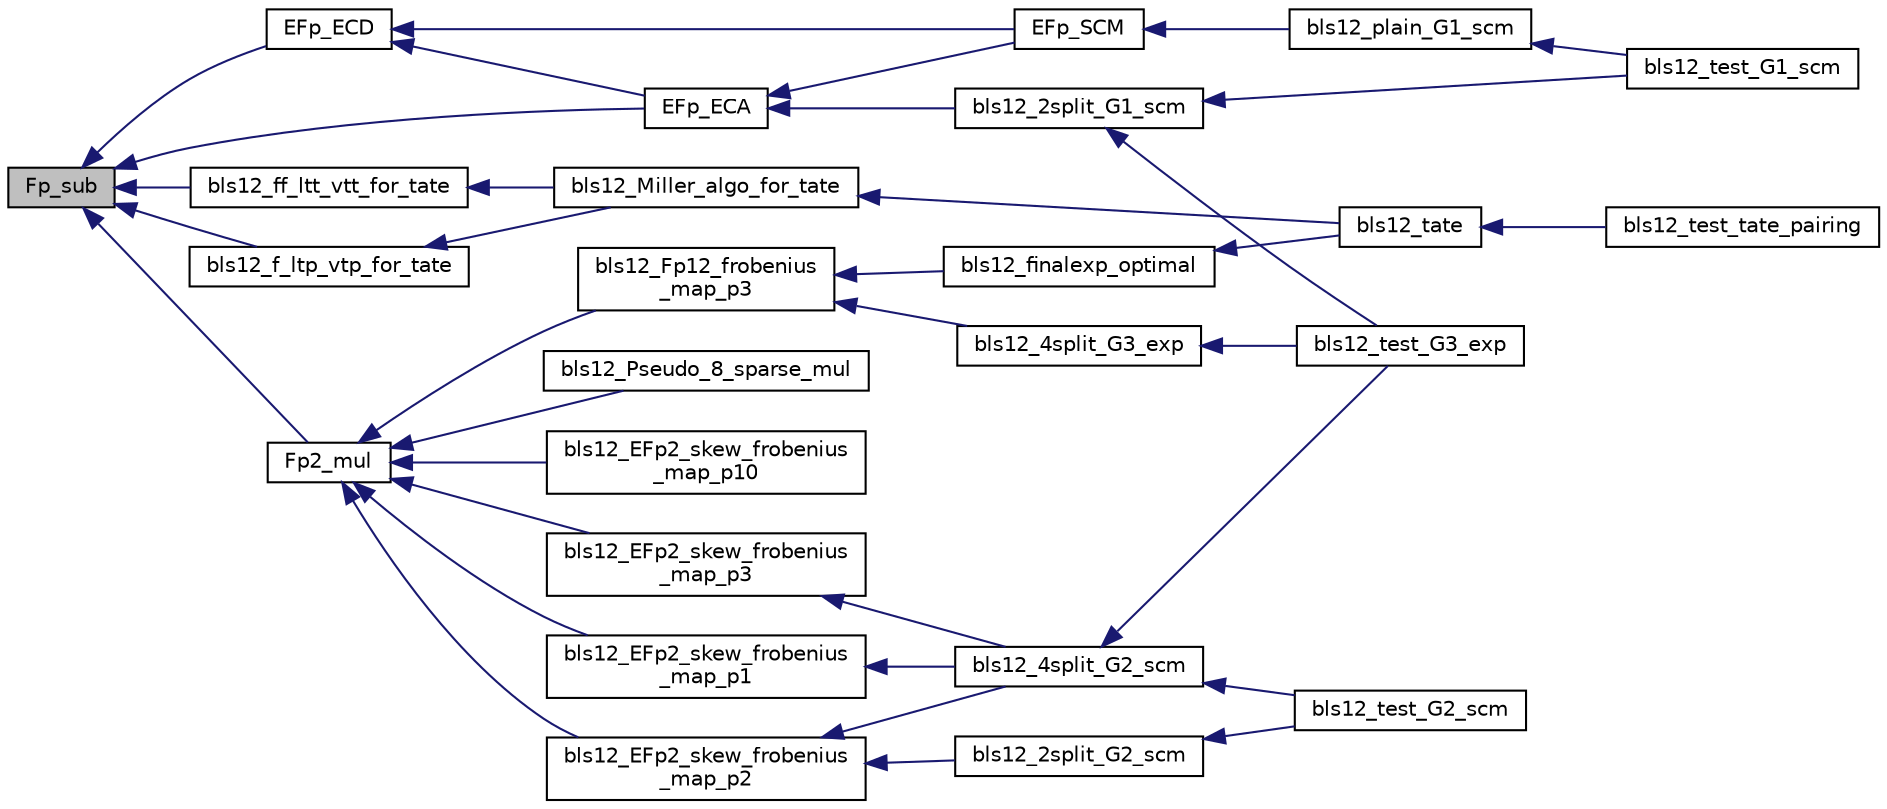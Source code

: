 digraph "Fp_sub"
{
  edge [fontname="Helvetica",fontsize="10",labelfontname="Helvetica",labelfontsize="10"];
  node [fontname="Helvetica",fontsize="10",shape=record];
  rankdir="LR";
  Node429 [label="Fp_sub",height=0.2,width=0.4,color="black", fillcolor="grey75", style="filled", fontcolor="black"];
  Node429 -> Node430 [dir="back",color="midnightblue",fontsize="10",style="solid",fontname="Helvetica"];
  Node430 [label="bls12_f_ltp_vtp_for_tate",height=0.2,width=0.4,color="black", fillcolor="white", style="filled",URL="$bls12__line__tate_8h.html#a1f80689fc6980972d6a85828147271a9"];
  Node430 -> Node431 [dir="back",color="midnightblue",fontsize="10",style="solid",fontname="Helvetica"];
  Node431 [label="bls12_Miller_algo_for_tate",height=0.2,width=0.4,color="black", fillcolor="white", style="filled",URL="$bls12__miller__tate_8h.html#a3e6c2d9558c05e1ab32f2c67b03287d5"];
  Node431 -> Node432 [dir="back",color="midnightblue",fontsize="10",style="solid",fontname="Helvetica"];
  Node432 [label="bls12_tate",height=0.2,width=0.4,color="black", fillcolor="white", style="filled",URL="$bls12__pairings_8h.html#a83edc7fcbac2490ab67a1e6f746bdd68"];
  Node432 -> Node433 [dir="back",color="midnightblue",fontsize="10",style="solid",fontname="Helvetica"];
  Node433 [label="bls12_test_tate_pairing",height=0.2,width=0.4,color="black", fillcolor="white", style="filled",URL="$bls12__test__pairings_8h.html#aab7376446062228691c95fa9ea45da9b"];
  Node429 -> Node434 [dir="back",color="midnightblue",fontsize="10",style="solid",fontname="Helvetica"];
  Node434 [label="bls12_ff_ltt_vtt_for_tate",height=0.2,width=0.4,color="black", fillcolor="white", style="filled",URL="$bls12__line__tate_8h.html#a91895df9737048f5ac59ee81633aa247"];
  Node434 -> Node431 [dir="back",color="midnightblue",fontsize="10",style="solid",fontname="Helvetica"];
  Node429 -> Node435 [dir="back",color="midnightblue",fontsize="10",style="solid",fontname="Helvetica"];
  Node435 [label="EFp_ECA",height=0.2,width=0.4,color="black", fillcolor="white", style="filled",URL="$bn__efp_8h.html#a4b290a91bf913cf38dffee13f1db784b"];
  Node435 -> Node436 [dir="back",color="midnightblue",fontsize="10",style="solid",fontname="Helvetica"];
  Node436 [label="bls12_2split_G1_scm",height=0.2,width=0.4,color="black", fillcolor="white", style="filled",URL="$bls12__scm_8h.html#aae42e6e607e5af6339f4fc74acd931e3"];
  Node436 -> Node437 [dir="back",color="midnightblue",fontsize="10",style="solid",fontname="Helvetica"];
  Node437 [label="bls12_test_G1_scm",height=0.2,width=0.4,color="black", fillcolor="white", style="filled",URL="$bls12__test__pairings_8h.html#a3c1bc0bfce563a5be5d1c93c4b14ea9a"];
  Node436 -> Node438 [dir="back",color="midnightblue",fontsize="10",style="solid",fontname="Helvetica"];
  Node438 [label="bls12_test_G3_exp",height=0.2,width=0.4,color="black", fillcolor="white", style="filled",URL="$bls12__test__pairings_8h.html#a084d9bc232ef377fb2baa2fdb19686b2"];
  Node435 -> Node439 [dir="back",color="midnightblue",fontsize="10",style="solid",fontname="Helvetica"];
  Node439 [label="EFp_SCM",height=0.2,width=0.4,color="black", fillcolor="white", style="filled",URL="$bn__efp_8h.html#a39968088354e07b3bff879ea6ce7eea3"];
  Node439 -> Node440 [dir="back",color="midnightblue",fontsize="10",style="solid",fontname="Helvetica"];
  Node440 [label="bls12_plain_G1_scm",height=0.2,width=0.4,color="black", fillcolor="white", style="filled",URL="$bls12__scm_8h.html#ab42ad3cac9466541c248ac236a74159f"];
  Node440 -> Node437 [dir="back",color="midnightblue",fontsize="10",style="solid",fontname="Helvetica"];
  Node429 -> Node441 [dir="back",color="midnightblue",fontsize="10",style="solid",fontname="Helvetica"];
  Node441 [label="EFp_ECD",height=0.2,width=0.4,color="black", fillcolor="white", style="filled",URL="$bn__efp_8h.html#a9ba98cee075d39257ea190cbe340dec5"];
  Node441 -> Node435 [dir="back",color="midnightblue",fontsize="10",style="solid",fontname="Helvetica"];
  Node441 -> Node439 [dir="back",color="midnightblue",fontsize="10",style="solid",fontname="Helvetica"];
  Node429 -> Node442 [dir="back",color="midnightblue",fontsize="10",style="solid",fontname="Helvetica"];
  Node442 [label="Fp2_mul",height=0.2,width=0.4,color="black", fillcolor="white", style="filled",URL="$bn__fp2_8h.html#ae50d2c78465c0e5b292d3f702026edd1"];
  Node442 -> Node443 [dir="back",color="midnightblue",fontsize="10",style="solid",fontname="Helvetica"];
  Node443 [label="bls12_Fp12_frobenius\l_map_p3",height=0.2,width=0.4,color="black", fillcolor="white", style="filled",URL="$bls12__frobenius_8h.html#a8b383bddc2f7f902a85b73bea5d9d44d"];
  Node443 -> Node444 [dir="back",color="midnightblue",fontsize="10",style="solid",fontname="Helvetica"];
  Node444 [label="bls12_4split_G3_exp",height=0.2,width=0.4,color="black", fillcolor="white", style="filled",URL="$bls12___g3__exp_8h.html#a9664a6d82c05d087c7e9cf80b657311d"];
  Node444 -> Node438 [dir="back",color="midnightblue",fontsize="10",style="solid",fontname="Helvetica"];
  Node443 -> Node445 [dir="back",color="midnightblue",fontsize="10",style="solid",fontname="Helvetica"];
  Node445 [label="bls12_finalexp_optimal",height=0.2,width=0.4,color="black", fillcolor="white", style="filled",URL="$bls12__finalexp_8h.html#a7ebeae6dd8ceff07d604ddb47a9cd2a1"];
  Node445 -> Node432 [dir="back",color="midnightblue",fontsize="10",style="solid",fontname="Helvetica"];
  Node442 -> Node446 [dir="back",color="midnightblue",fontsize="10",style="solid",fontname="Helvetica"];
  Node446 [label="bls12_Pseudo_8_sparse_mul",height=0.2,width=0.4,color="black", fillcolor="white", style="filled",URL="$bls12__p8sparse_8h.html#a12e66a107c192d4b73a29140c2a6d97d"];
  Node442 -> Node447 [dir="back",color="midnightblue",fontsize="10",style="solid",fontname="Helvetica"];
  Node447 [label="bls12_EFp2_skew_frobenius\l_map_p1",height=0.2,width=0.4,color="black", fillcolor="white", style="filled",URL="$bls12__skew__frobenius_8h.html#a8d89c42f0d2898af5639f908ebc6ad72"];
  Node447 -> Node448 [dir="back",color="midnightblue",fontsize="10",style="solid",fontname="Helvetica"];
  Node448 [label="bls12_4split_G2_scm",height=0.2,width=0.4,color="black", fillcolor="white", style="filled",URL="$bls12__scm_8h.html#a4ba82479d082bed6f2f58f848d771bc7"];
  Node448 -> Node449 [dir="back",color="midnightblue",fontsize="10",style="solid",fontname="Helvetica"];
  Node449 [label="bls12_test_G2_scm",height=0.2,width=0.4,color="black", fillcolor="white", style="filled",URL="$bls12__test__pairings_8h.html#a34dad243bd99737d4c844dfcd658282a"];
  Node448 -> Node438 [dir="back",color="midnightblue",fontsize="10",style="solid",fontname="Helvetica"];
  Node442 -> Node450 [dir="back",color="midnightblue",fontsize="10",style="solid",fontname="Helvetica"];
  Node450 [label="bls12_EFp2_skew_frobenius\l_map_p2",height=0.2,width=0.4,color="black", fillcolor="white", style="filled",URL="$bls12__skew__frobenius_8h.html#a53a7cd126428aa8a94732b2c521ad0f7"];
  Node450 -> Node451 [dir="back",color="midnightblue",fontsize="10",style="solid",fontname="Helvetica"];
  Node451 [label="bls12_2split_G2_scm",height=0.2,width=0.4,color="black", fillcolor="white", style="filled",URL="$bls12__scm_8h.html#ac67c5ceeb3131c1f193da9092079d58f"];
  Node451 -> Node449 [dir="back",color="midnightblue",fontsize="10",style="solid",fontname="Helvetica"];
  Node450 -> Node448 [dir="back",color="midnightblue",fontsize="10",style="solid",fontname="Helvetica"];
  Node442 -> Node452 [dir="back",color="midnightblue",fontsize="10",style="solid",fontname="Helvetica"];
  Node452 [label="bls12_EFp2_skew_frobenius\l_map_p3",height=0.2,width=0.4,color="black", fillcolor="white", style="filled",URL="$bls12__skew__frobenius_8h.html#a87f87eeb97f9ba92718de8561d8a486d"];
  Node452 -> Node448 [dir="back",color="midnightblue",fontsize="10",style="solid",fontname="Helvetica"];
  Node442 -> Node453 [dir="back",color="midnightblue",fontsize="10",style="solid",fontname="Helvetica"];
  Node453 [label="bls12_EFp2_skew_frobenius\l_map_p10",height=0.2,width=0.4,color="black", fillcolor="white", style="filled",URL="$bls12__skew__frobenius_8h.html#a534f12cce374454dcfcd7455c92fa244"];
}
